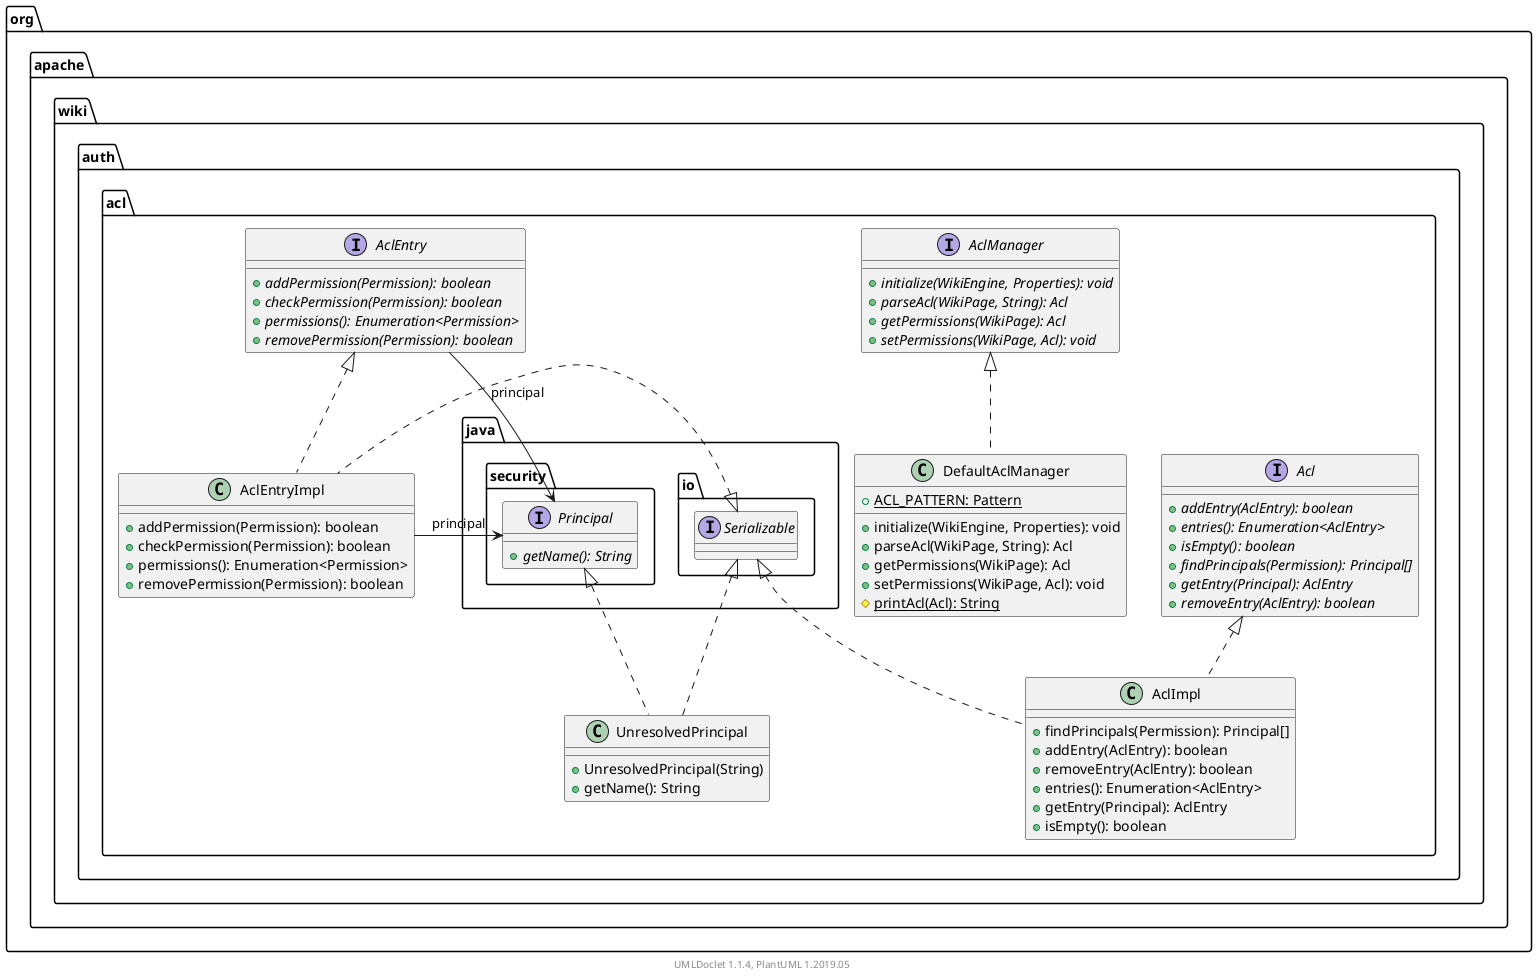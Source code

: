@startuml

    namespace org.apache.wiki.auth.acl {

        class UnresolvedPrincipal [[UnresolvedPrincipal.html]] {
            +UnresolvedPrincipal(String)
            +getName(): String
        }

        interface Acl [[Acl.html]] {
            {abstract} +addEntry(AclEntry): boolean
            {abstract} +entries(): Enumeration<AclEntry>
            {abstract} +isEmpty(): boolean
            {abstract} +findPrincipals(Permission): Principal[]
            {abstract} +getEntry(Principal): AclEntry
            {abstract} +removeEntry(AclEntry): boolean
        }

        class DefaultAclManager [[DefaultAclManager.html]] {
            {static} +ACL_PATTERN: Pattern
            +initialize(WikiEngine, Properties): void
            +parseAcl(WikiPage, String): Acl
            +getPermissions(WikiPage): Acl
            +setPermissions(WikiPage, Acl): void
            {static} #printAcl(Acl): String
        }

        interface AclManager [[AclManager.html]] {
            {abstract} +initialize(WikiEngine, Properties): void
            {abstract} +parseAcl(WikiPage, String): Acl
            {abstract} +getPermissions(WikiPage): Acl
            {abstract} +setPermissions(WikiPage, Acl): void
        }

        class AclEntryImpl [[AclEntryImpl.html]] {
            +addPermission(Permission): boolean
            +checkPermission(Permission): boolean
            +permissions(): Enumeration<Permission>
            +removePermission(Permission): boolean
        }

        class AclImpl [[AclImpl.html]] {
            +findPrincipals(Permission): Principal[]
            +addEntry(AclEntry): boolean
            +removeEntry(AclEntry): boolean
            +entries(): Enumeration<AclEntry>
            +getEntry(Principal): AclEntry
            +isEmpty(): boolean
        }

        interface AclEntry [[AclEntry.html]] {
            {abstract} +addPermission(Permission): boolean
            {abstract} +checkPermission(Permission): boolean
            {abstract} +permissions(): Enumeration<Permission>
            {abstract} +removePermission(Permission): boolean
        }

        interface java.security.Principal {
            {abstract} +getName(): String
        }
        java.security.Principal <|.. UnresolvedPrincipal

        interface java.io.Serializable
        java.io.Serializable <|.. UnresolvedPrincipal

        AclManager <|.. DefaultAclManager

        AclEntry <|.. AclEntryImpl

        java.io.Serializable <|.. AclEntryImpl

        Acl <|.. AclImpl

        java.io.Serializable <|.. AclImpl

        AclEntryImpl --> java.security.Principal: principal

        AclEntry --> java.security.Principal: principal

    }


    center footer UMLDoclet 1.1.4, PlantUML 1.2019.05
@enduml
